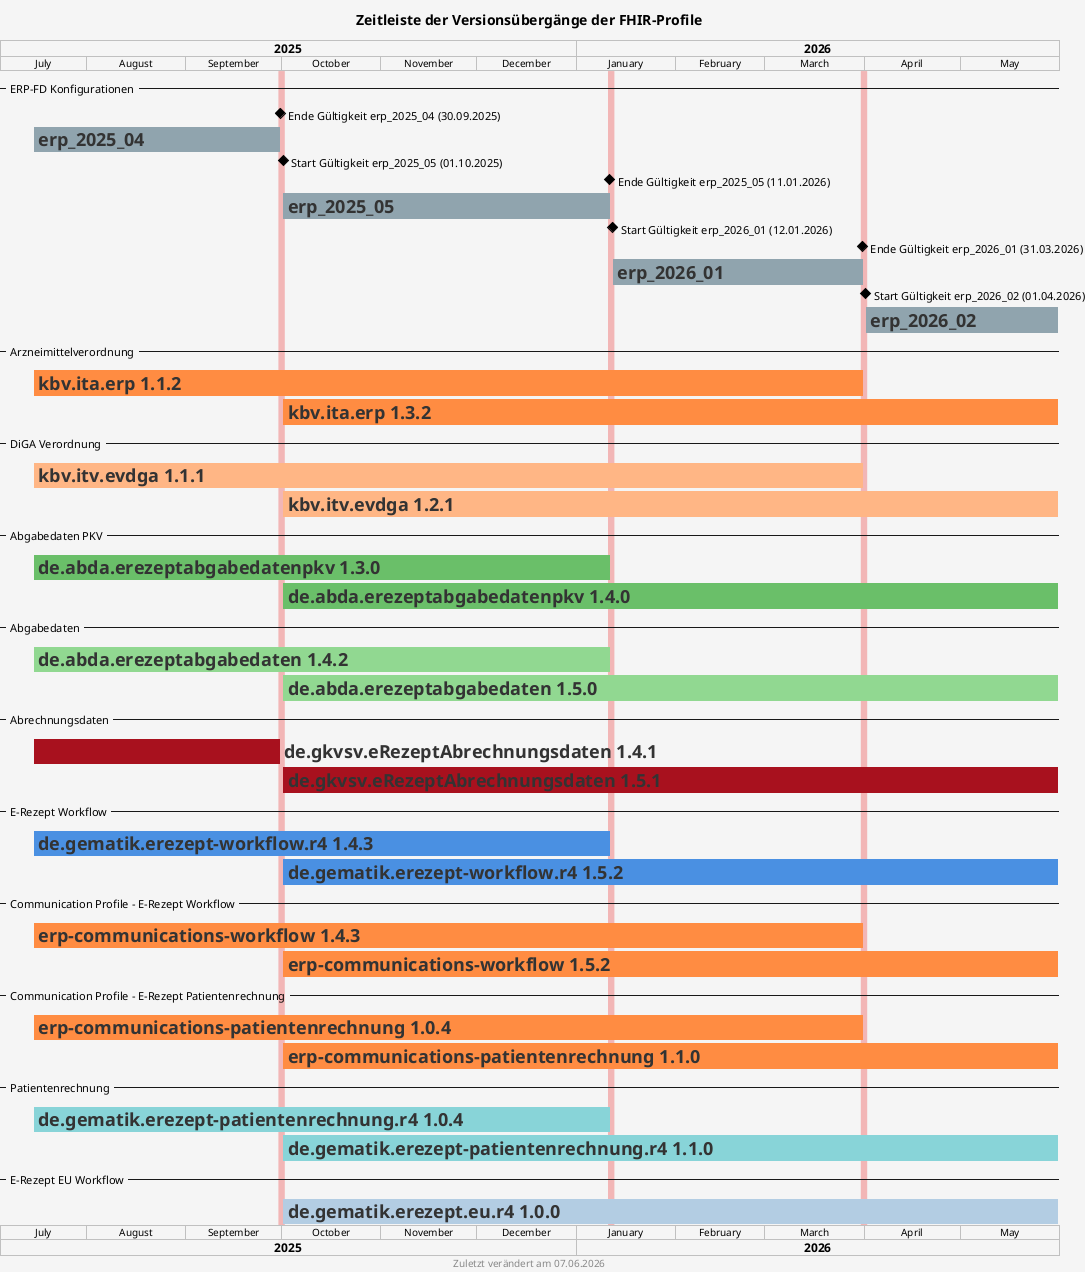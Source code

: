 @startgantt
!define kbvcolor #ff8c42
!define evdgacolor #ffb685
!define davpkvcolor #6abf69
!define davcolor #91d891
!define gkvsvcolor #A8111E
!define gematikcolor #4a90e2
!define gematikcolor_fdv #5a6fa5
!define gematikcolor_patrn #88d4d8
!define gematikcolor_eu #b3cde3
!define erpfdcolor #90a4ae

!define datelinecolor #f2b6b6

<style>
document {
   BackGroundColor #f5f5f5
}
ganttDiagram {
   task {
      BackGroundColor GreenYellow
      LineColor Green
      FontColor #333333
      FontSize 18
      FontStyle bold
   }
}
</style>

title Zeitleiste der Versionsübergänge der FHIR-Profile
footer Zuletzt verändert am %date("dd.MM.yyyy")

projectscale monthly zoom 3
Project starts 2025-07-05

-- ERP-FD Konfigurationen --

2025-09-30 is colored datelinecolor

[Ende Gültigkeit erp_2025_04 (30.09.2025)] happens on 2025-09-30

[erp_2025_04] starts 2025-07-15
[erp_2025_04] ends 2025-09-30
[erp_2025_04] is colored in erpfdcolor

2025-10-01 is colored datelinecolor
2026-01-11 is colored datelinecolor

[Start Gültigkeit erp_2025_05 (01.10.2025)] happens on 2025-10-01
[Ende Gültigkeit erp_2025_05 (11.01.2026)] happens on 2026-01-11

[erp_2025_05] starts 2025-10-01
[erp_2025_05] ends 2026-01-11
[erp_2025_05] is colored in erpfdcolor

2026-01-12 is colored datelinecolor
2026-03-31 is colored datelinecolor

[Start Gültigkeit erp_2026_01 (12.01.2026)] happens on 2026-01-12
[Ende Gültigkeit erp_2026_01 (31.03.2026)] happens on 2026-03-31

[erp_2026_01] starts 2026-01-12
[erp_2026_01] ends 2026-03-31
[erp_2026_01] is colored in erpfdcolor

2026-04-01 is colored datelinecolor

[Start Gültigkeit erp_2026_02 (01.04.2026)] happens on 2026-04-01
[Ende Gültigkeit erp_2026_01 (31.03.2026)] happens on 2026-03-31

[erp_2026_02] starts 2026-04-01
[erp_2026_02] ends 2026-05-31
[erp_2026_02] is colored in erpfdcolor

-- Arzneimittelverordnung --

[kbv.ita.erp 1.1.2] starts 2025-07-15 and ends 2026-03-31
[kbv.ita.erp 1.1.2] is colored in kbvcolor

[kbv.ita.erp 1.3.2] starts 2025-10-01 and ends 2026-05-31
[kbv.ita.erp 1.3.2] is colored in kbvcolor

-- DiGA Verordnung --

[kbv.itv.evdga 1.1.1] starts 2025-07-15 and ends 2026-03-31
[kbv.itv.evdga 1.1.1] is colored in evdgacolor

[kbv.itv.evdga 1.2.1] starts 2025-10-01 and ends 2026-05-31
[kbv.itv.evdga 1.2.1] is colored in evdgacolor

-- Abgabedaten PKV --

[de.abda.erezeptabgabedatenpkv 1.3.0] starts 2025-07-15 and ends 2026-01-11
[de.abda.erezeptabgabedatenpkv 1.3.0] is colored in davpkvcolor

[de.abda.erezeptabgabedatenpkv 1.4.0] starts 2025-10-01 and ends 2026-05-31
[de.abda.erezeptabgabedatenpkv 1.4.0] is colored in davpkvcolor

-- Abgabedaten --

[de.abda.erezeptabgabedaten 1.4.2] starts 2025-07-15 and ends 2026-01-11
[de.abda.erezeptabgabedaten 1.4.2] is colored in davcolor

[de.abda.erezeptabgabedaten 1.5.0] starts 2025-10-01 and ends 2026-05-31
[de.abda.erezeptabgabedaten 1.5.0] is colored in davcolor

-- Abrechnungsdaten --

[de.gkvsv.eRezeptAbrechnungsdaten 1.4.1] starts 2025-07-15 and ends 2025-09-30
[de.gkvsv.eRezeptAbrechnungsdaten 1.4.1] is colored in gkvsvcolor

[de.gkvsv.eRezeptAbrechnungsdaten 1.5.1] starts 2025-10-01 and ends 2026-05-31
[de.gkvsv.eRezeptAbrechnungsdaten 1.5.1] is colored in gkvsvcolor

-- E-Rezept Workflow --

[de.gematik.erezept-workflow.r4 1.4.3] starts 2025-07-15 and ends 2026-01-11
[de.gematik.erezept-workflow.r4 1.4.3] is colored in gematikcolor

[de.gematik.erezept-workflow.r4 1.5.2] starts 2025-10-01 and ends 2026-05-31
[de.gematik.erezept-workflow.r4 1.5.2] is colored in gematikcolor

-- Communication Profile - E-Rezept Workflow --

[erp-communications-workflow 1.4.3] starts 2025-07-15 and ends 2026-03-31
[erp-communications-workflow 1.4.3] is colored in kbvcolor

[erp-communications-workflow 1.5.2] starts 2025-10-01 and ends 2026-05-31
[erp-communications-workflow 1.5.2] is colored in kbvcolor

-- Communication Profile - E-Rezept Patientenrechnung --

[erp-communications-patientenrechnung 1.0.4] starts 2025-07-15 and ends 2026-03-31
[erp-communications-patientenrechnung 1.0.4] is colored in kbvcolor

[erp-communications-patientenrechnung 1.1.0] starts 2025-10-01 and ends 2026-05-31
[erp-communications-patientenrechnung 1.1.0] is colored in kbvcolor

-- Patientenrechnung --

[de.gematik.erezept-patientenrechnung.r4 1.0.4] starts 2025-07-15 and ends 2026-01-11
[de.gematik.erezept-patientenrechnung.r4 1.0.4] is colored in gematikcolor_patrn

[de.gematik.erezept-patientenrechnung.r4 1.1.0] starts 2025-10-01 and ends 2026-05-31
[de.gematik.erezept-patientenrechnung.r4 1.1.0] is colored in gematikcolor_patrn

-- E-Rezept EU Workflow --

[de.gematik.erezept.eu.r4 1.0.0] starts 2025-10-01 and ends 2026-05-31
[de.gematik.erezept.eu.r4 1.0.0] is colored in gematikcolor_eu

@endgantt
